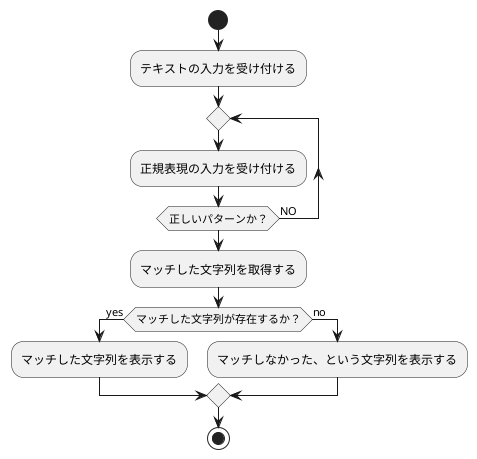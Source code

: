 @startuml
start

:テキストの入力を受け付ける;

repeat
  :正規表現の入力を受け付ける;
repeat while(正しいパターンか？) is (NO)

:マッチした文字列を取得する;

if(マッチした文字列が存在するか？) then (yes)
  :マッチした文字列を表示する;
else(no)
  :マッチしなかった、という文字列を表示する;
endif

stop
@endumln

